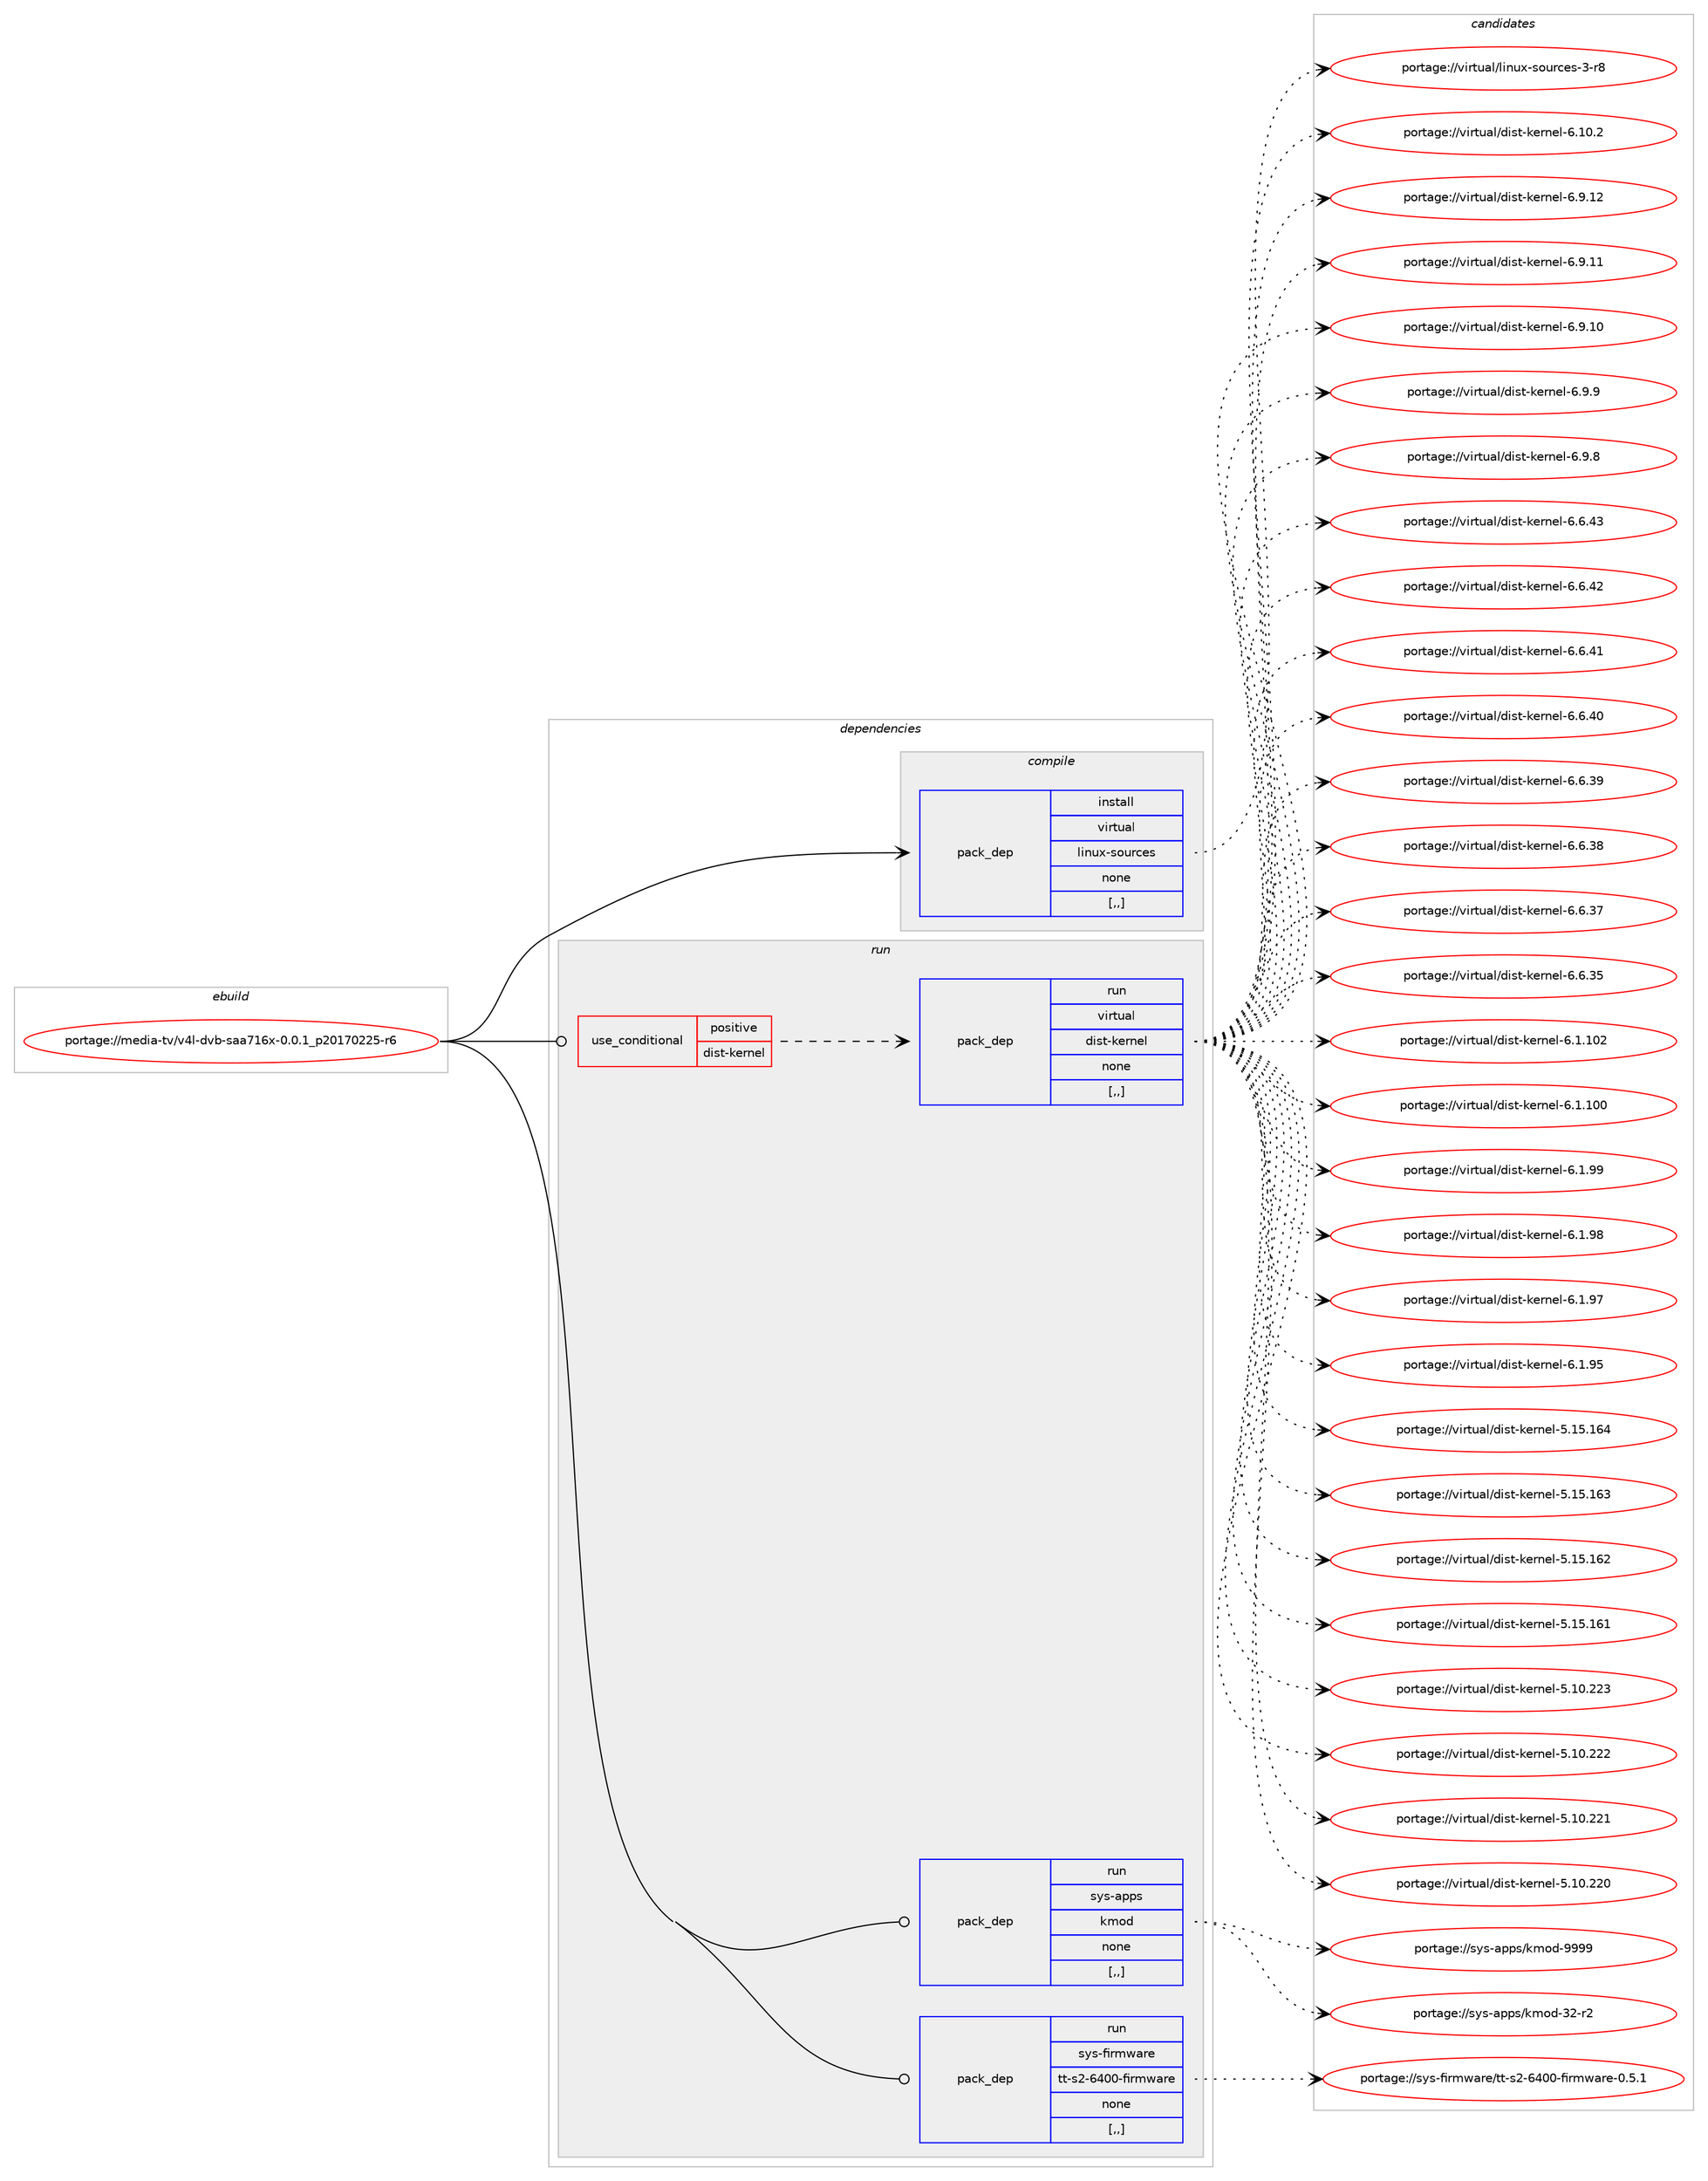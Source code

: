 digraph prolog {

# *************
# Graph options
# *************

newrank=true;
concentrate=true;
compound=true;
graph [rankdir=LR,fontname=Helvetica,fontsize=10,ranksep=1.5];#, ranksep=2.5, nodesep=0.2];
edge  [arrowhead=vee];
node  [fontname=Helvetica,fontsize=10];

# **********
# The ebuild
# **********

subgraph cluster_leftcol {
color=gray;
label=<<i>ebuild</i>>;
id [label="portage://media-tv/v4l-dvb-saa716x-0.0.1_p20170225-r6", color=red, width=4, href="../media-tv/v4l-dvb-saa716x-0.0.1_p20170225-r6.svg"];
}

# ****************
# The dependencies
# ****************

subgraph cluster_midcol {
color=gray;
label=<<i>dependencies</i>>;
subgraph cluster_compile {
fillcolor="#eeeeee";
style=filled;
label=<<i>compile</i>>;
subgraph pack239444 {
dependency324381 [label=<<TABLE BORDER="0" CELLBORDER="1" CELLSPACING="0" CELLPADDING="4" WIDTH="220"><TR><TD ROWSPAN="6" CELLPADDING="30">pack_dep</TD></TR><TR><TD WIDTH="110">install</TD></TR><TR><TD>virtual</TD></TR><TR><TD>linux-sources</TD></TR><TR><TD>none</TD></TR><TR><TD>[,,]</TD></TR></TABLE>>, shape=none, color=blue];
}
id:e -> dependency324381:w [weight=20,style="solid",arrowhead="vee"];
}
subgraph cluster_compileandrun {
fillcolor="#eeeeee";
style=filled;
label=<<i>compile and run</i>>;
}
subgraph cluster_run {
fillcolor="#eeeeee";
style=filled;
label=<<i>run</i>>;
subgraph cond82432 {
dependency324382 [label=<<TABLE BORDER="0" CELLBORDER="1" CELLSPACING="0" CELLPADDING="4"><TR><TD ROWSPAN="3" CELLPADDING="10">use_conditional</TD></TR><TR><TD>positive</TD></TR><TR><TD>dist-kernel</TD></TR></TABLE>>, shape=none, color=red];
subgraph pack239445 {
dependency324383 [label=<<TABLE BORDER="0" CELLBORDER="1" CELLSPACING="0" CELLPADDING="4" WIDTH="220"><TR><TD ROWSPAN="6" CELLPADDING="30">pack_dep</TD></TR><TR><TD WIDTH="110">run</TD></TR><TR><TD>virtual</TD></TR><TR><TD>dist-kernel</TD></TR><TR><TD>none</TD></TR><TR><TD>[,,]</TD></TR></TABLE>>, shape=none, color=blue];
}
dependency324382:e -> dependency324383:w [weight=20,style="dashed",arrowhead="vee"];
}
id:e -> dependency324382:w [weight=20,style="solid",arrowhead="odot"];
subgraph pack239446 {
dependency324384 [label=<<TABLE BORDER="0" CELLBORDER="1" CELLSPACING="0" CELLPADDING="4" WIDTH="220"><TR><TD ROWSPAN="6" CELLPADDING="30">pack_dep</TD></TR><TR><TD WIDTH="110">run</TD></TR><TR><TD>sys-apps</TD></TR><TR><TD>kmod</TD></TR><TR><TD>none</TD></TR><TR><TD>[,,]</TD></TR></TABLE>>, shape=none, color=blue];
}
id:e -> dependency324384:w [weight=20,style="solid",arrowhead="odot"];
subgraph pack239447 {
dependency324385 [label=<<TABLE BORDER="0" CELLBORDER="1" CELLSPACING="0" CELLPADDING="4" WIDTH="220"><TR><TD ROWSPAN="6" CELLPADDING="30">pack_dep</TD></TR><TR><TD WIDTH="110">run</TD></TR><TR><TD>sys-firmware</TD></TR><TR><TD>tt-s2-6400-firmware</TD></TR><TR><TD>none</TD></TR><TR><TD>[,,]</TD></TR></TABLE>>, shape=none, color=blue];
}
id:e -> dependency324385:w [weight=20,style="solid",arrowhead="odot"];
}
}

# **************
# The candidates
# **************

subgraph cluster_choices {
rank=same;
color=gray;
label=<<i>candidates</i>>;

subgraph choice239444 {
color=black;
nodesep=1;
choice1181051141161179710847108105110117120451151111171149910111545514511456 [label="portage://virtual/linux-sources-3-r8", color=red, width=4,href="../virtual/linux-sources-3-r8.svg"];
dependency324381:e -> choice1181051141161179710847108105110117120451151111171149910111545514511456:w [style=dotted,weight="100"];
}
subgraph choice239445 {
color=black;
nodesep=1;
choice11810511411611797108471001051151164510710111411010110845544649484650 [label="portage://virtual/dist-kernel-6.10.2", color=red, width=4,href="../virtual/dist-kernel-6.10.2.svg"];
choice11810511411611797108471001051151164510710111411010110845544657464950 [label="portage://virtual/dist-kernel-6.9.12", color=red, width=4,href="../virtual/dist-kernel-6.9.12.svg"];
choice11810511411611797108471001051151164510710111411010110845544657464949 [label="portage://virtual/dist-kernel-6.9.11", color=red, width=4,href="../virtual/dist-kernel-6.9.11.svg"];
choice11810511411611797108471001051151164510710111411010110845544657464948 [label="portage://virtual/dist-kernel-6.9.10", color=red, width=4,href="../virtual/dist-kernel-6.9.10.svg"];
choice118105114116117971084710010511511645107101114110101108455446574657 [label="portage://virtual/dist-kernel-6.9.9", color=red, width=4,href="../virtual/dist-kernel-6.9.9.svg"];
choice118105114116117971084710010511511645107101114110101108455446574656 [label="portage://virtual/dist-kernel-6.9.8", color=red, width=4,href="../virtual/dist-kernel-6.9.8.svg"];
choice11810511411611797108471001051151164510710111411010110845544654465251 [label="portage://virtual/dist-kernel-6.6.43", color=red, width=4,href="../virtual/dist-kernel-6.6.43.svg"];
choice11810511411611797108471001051151164510710111411010110845544654465250 [label="portage://virtual/dist-kernel-6.6.42", color=red, width=4,href="../virtual/dist-kernel-6.6.42.svg"];
choice11810511411611797108471001051151164510710111411010110845544654465249 [label="portage://virtual/dist-kernel-6.6.41", color=red, width=4,href="../virtual/dist-kernel-6.6.41.svg"];
choice11810511411611797108471001051151164510710111411010110845544654465248 [label="portage://virtual/dist-kernel-6.6.40", color=red, width=4,href="../virtual/dist-kernel-6.6.40.svg"];
choice11810511411611797108471001051151164510710111411010110845544654465157 [label="portage://virtual/dist-kernel-6.6.39", color=red, width=4,href="../virtual/dist-kernel-6.6.39.svg"];
choice11810511411611797108471001051151164510710111411010110845544654465156 [label="portage://virtual/dist-kernel-6.6.38", color=red, width=4,href="../virtual/dist-kernel-6.6.38.svg"];
choice11810511411611797108471001051151164510710111411010110845544654465155 [label="portage://virtual/dist-kernel-6.6.37", color=red, width=4,href="../virtual/dist-kernel-6.6.37.svg"];
choice11810511411611797108471001051151164510710111411010110845544654465153 [label="portage://virtual/dist-kernel-6.6.35", color=red, width=4,href="../virtual/dist-kernel-6.6.35.svg"];
choice1181051141161179710847100105115116451071011141101011084554464946494850 [label="portage://virtual/dist-kernel-6.1.102", color=red, width=4,href="../virtual/dist-kernel-6.1.102.svg"];
choice1181051141161179710847100105115116451071011141101011084554464946494848 [label="portage://virtual/dist-kernel-6.1.100", color=red, width=4,href="../virtual/dist-kernel-6.1.100.svg"];
choice11810511411611797108471001051151164510710111411010110845544649465757 [label="portage://virtual/dist-kernel-6.1.99", color=red, width=4,href="../virtual/dist-kernel-6.1.99.svg"];
choice11810511411611797108471001051151164510710111411010110845544649465756 [label="portage://virtual/dist-kernel-6.1.98", color=red, width=4,href="../virtual/dist-kernel-6.1.98.svg"];
choice11810511411611797108471001051151164510710111411010110845544649465755 [label="portage://virtual/dist-kernel-6.1.97", color=red, width=4,href="../virtual/dist-kernel-6.1.97.svg"];
choice11810511411611797108471001051151164510710111411010110845544649465753 [label="portage://virtual/dist-kernel-6.1.95", color=red, width=4,href="../virtual/dist-kernel-6.1.95.svg"];
choice118105114116117971084710010511511645107101114110101108455346495346495452 [label="portage://virtual/dist-kernel-5.15.164", color=red, width=4,href="../virtual/dist-kernel-5.15.164.svg"];
choice118105114116117971084710010511511645107101114110101108455346495346495451 [label="portage://virtual/dist-kernel-5.15.163", color=red, width=4,href="../virtual/dist-kernel-5.15.163.svg"];
choice118105114116117971084710010511511645107101114110101108455346495346495450 [label="portage://virtual/dist-kernel-5.15.162", color=red, width=4,href="../virtual/dist-kernel-5.15.162.svg"];
choice118105114116117971084710010511511645107101114110101108455346495346495449 [label="portage://virtual/dist-kernel-5.15.161", color=red, width=4,href="../virtual/dist-kernel-5.15.161.svg"];
choice118105114116117971084710010511511645107101114110101108455346494846505051 [label="portage://virtual/dist-kernel-5.10.223", color=red, width=4,href="../virtual/dist-kernel-5.10.223.svg"];
choice118105114116117971084710010511511645107101114110101108455346494846505050 [label="portage://virtual/dist-kernel-5.10.222", color=red, width=4,href="../virtual/dist-kernel-5.10.222.svg"];
choice118105114116117971084710010511511645107101114110101108455346494846505049 [label="portage://virtual/dist-kernel-5.10.221", color=red, width=4,href="../virtual/dist-kernel-5.10.221.svg"];
choice118105114116117971084710010511511645107101114110101108455346494846505048 [label="portage://virtual/dist-kernel-5.10.220", color=red, width=4,href="../virtual/dist-kernel-5.10.220.svg"];
dependency324383:e -> choice11810511411611797108471001051151164510710111411010110845544649484650:w [style=dotted,weight="100"];
dependency324383:e -> choice11810511411611797108471001051151164510710111411010110845544657464950:w [style=dotted,weight="100"];
dependency324383:e -> choice11810511411611797108471001051151164510710111411010110845544657464949:w [style=dotted,weight="100"];
dependency324383:e -> choice11810511411611797108471001051151164510710111411010110845544657464948:w [style=dotted,weight="100"];
dependency324383:e -> choice118105114116117971084710010511511645107101114110101108455446574657:w [style=dotted,weight="100"];
dependency324383:e -> choice118105114116117971084710010511511645107101114110101108455446574656:w [style=dotted,weight="100"];
dependency324383:e -> choice11810511411611797108471001051151164510710111411010110845544654465251:w [style=dotted,weight="100"];
dependency324383:e -> choice11810511411611797108471001051151164510710111411010110845544654465250:w [style=dotted,weight="100"];
dependency324383:e -> choice11810511411611797108471001051151164510710111411010110845544654465249:w [style=dotted,weight="100"];
dependency324383:e -> choice11810511411611797108471001051151164510710111411010110845544654465248:w [style=dotted,weight="100"];
dependency324383:e -> choice11810511411611797108471001051151164510710111411010110845544654465157:w [style=dotted,weight="100"];
dependency324383:e -> choice11810511411611797108471001051151164510710111411010110845544654465156:w [style=dotted,weight="100"];
dependency324383:e -> choice11810511411611797108471001051151164510710111411010110845544654465155:w [style=dotted,weight="100"];
dependency324383:e -> choice11810511411611797108471001051151164510710111411010110845544654465153:w [style=dotted,weight="100"];
dependency324383:e -> choice1181051141161179710847100105115116451071011141101011084554464946494850:w [style=dotted,weight="100"];
dependency324383:e -> choice1181051141161179710847100105115116451071011141101011084554464946494848:w [style=dotted,weight="100"];
dependency324383:e -> choice11810511411611797108471001051151164510710111411010110845544649465757:w [style=dotted,weight="100"];
dependency324383:e -> choice11810511411611797108471001051151164510710111411010110845544649465756:w [style=dotted,weight="100"];
dependency324383:e -> choice11810511411611797108471001051151164510710111411010110845544649465755:w [style=dotted,weight="100"];
dependency324383:e -> choice11810511411611797108471001051151164510710111411010110845544649465753:w [style=dotted,weight="100"];
dependency324383:e -> choice118105114116117971084710010511511645107101114110101108455346495346495452:w [style=dotted,weight="100"];
dependency324383:e -> choice118105114116117971084710010511511645107101114110101108455346495346495451:w [style=dotted,weight="100"];
dependency324383:e -> choice118105114116117971084710010511511645107101114110101108455346495346495450:w [style=dotted,weight="100"];
dependency324383:e -> choice118105114116117971084710010511511645107101114110101108455346495346495449:w [style=dotted,weight="100"];
dependency324383:e -> choice118105114116117971084710010511511645107101114110101108455346494846505051:w [style=dotted,weight="100"];
dependency324383:e -> choice118105114116117971084710010511511645107101114110101108455346494846505050:w [style=dotted,weight="100"];
dependency324383:e -> choice118105114116117971084710010511511645107101114110101108455346494846505049:w [style=dotted,weight="100"];
dependency324383:e -> choice118105114116117971084710010511511645107101114110101108455346494846505048:w [style=dotted,weight="100"];
}
subgraph choice239446 {
color=black;
nodesep=1;
choice1151211154597112112115471071091111004557575757 [label="portage://sys-apps/kmod-9999", color=red, width=4,href="../sys-apps/kmod-9999.svg"];
choice1151211154597112112115471071091111004551504511450 [label="portage://sys-apps/kmod-32-r2", color=red, width=4,href="../sys-apps/kmod-32-r2.svg"];
dependency324384:e -> choice1151211154597112112115471071091111004557575757:w [style=dotted,weight="100"];
dependency324384:e -> choice1151211154597112112115471071091111004551504511450:w [style=dotted,weight="100"];
}
subgraph choice239447 {
color=black;
nodesep=1;
choice115121115451021051141091199711410147116116451155045545248484510210511410911997114101454846534649 [label="portage://sys-firmware/tt-s2-6400-firmware-0.5.1", color=red, width=4,href="../sys-firmware/tt-s2-6400-firmware-0.5.1.svg"];
dependency324385:e -> choice115121115451021051141091199711410147116116451155045545248484510210511410911997114101454846534649:w [style=dotted,weight="100"];
}
}

}
